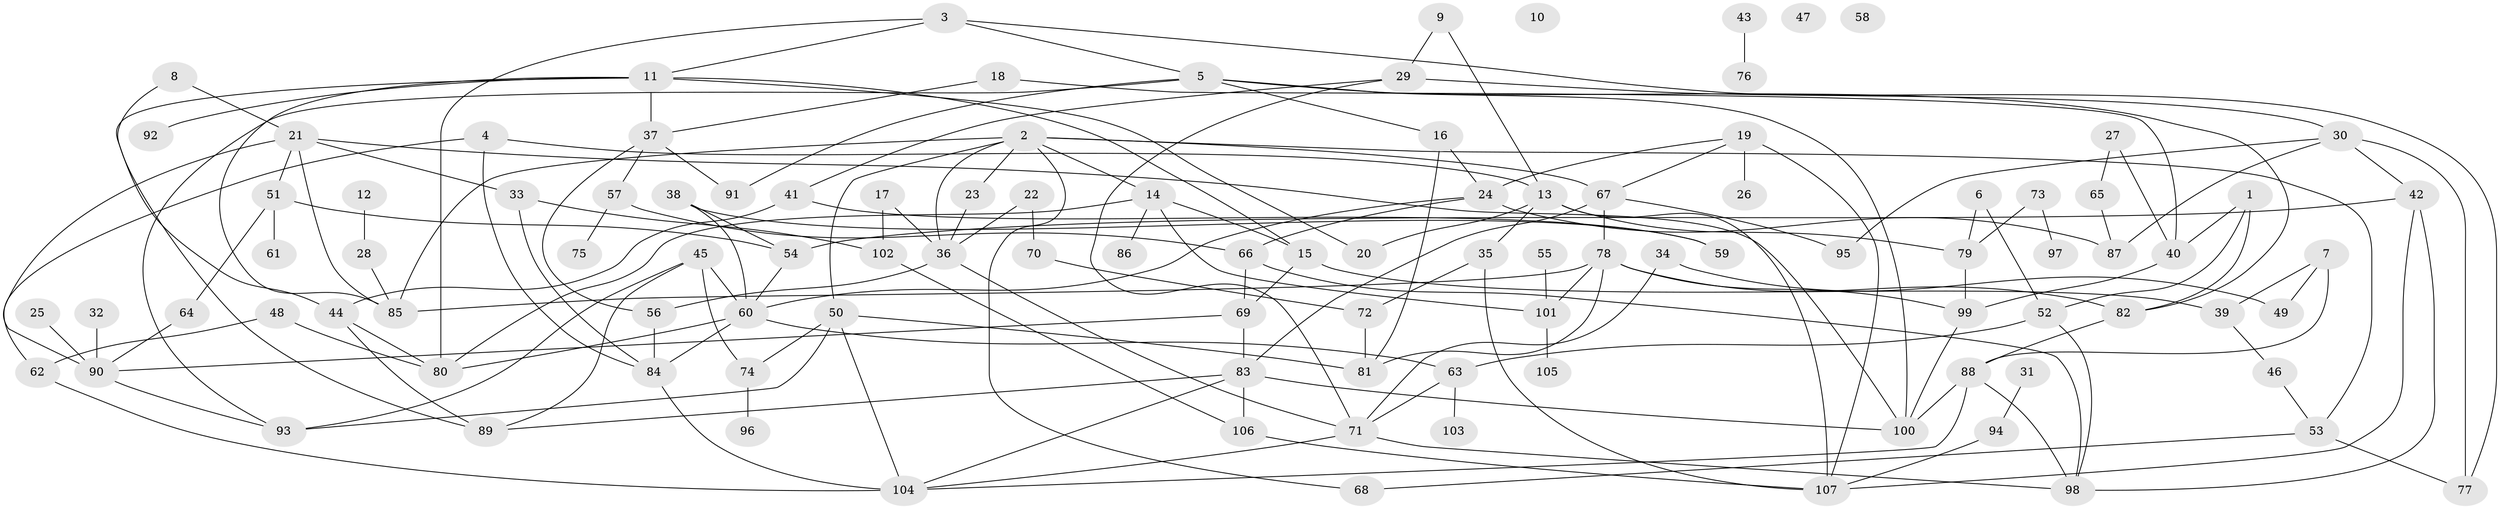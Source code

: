 // coarse degree distribution, {3: 0.16666666666666666, 13: 0.047619047619047616, 14: 0.023809523809523808, 7: 0.023809523809523808, 4: 0.11904761904761904, 10: 0.047619047619047616, 8: 0.09523809523809523, 0: 0.09523809523809523, 1: 0.16666666666666666, 2: 0.11904761904761904, 5: 0.047619047619047616, 9: 0.023809523809523808, 12: 0.023809523809523808}
// Generated by graph-tools (version 1.1) at 2025/16/03/04/25 18:16:37]
// undirected, 107 vertices, 173 edges
graph export_dot {
graph [start="1"]
  node [color=gray90,style=filled];
  1;
  2;
  3;
  4;
  5;
  6;
  7;
  8;
  9;
  10;
  11;
  12;
  13;
  14;
  15;
  16;
  17;
  18;
  19;
  20;
  21;
  22;
  23;
  24;
  25;
  26;
  27;
  28;
  29;
  30;
  31;
  32;
  33;
  34;
  35;
  36;
  37;
  38;
  39;
  40;
  41;
  42;
  43;
  44;
  45;
  46;
  47;
  48;
  49;
  50;
  51;
  52;
  53;
  54;
  55;
  56;
  57;
  58;
  59;
  60;
  61;
  62;
  63;
  64;
  65;
  66;
  67;
  68;
  69;
  70;
  71;
  72;
  73;
  74;
  75;
  76;
  77;
  78;
  79;
  80;
  81;
  82;
  83;
  84;
  85;
  86;
  87;
  88;
  89;
  90;
  91;
  92;
  93;
  94;
  95;
  96;
  97;
  98;
  99;
  100;
  101;
  102;
  103;
  104;
  105;
  106;
  107;
  1 -- 40;
  1 -- 52;
  1 -- 82;
  2 -- 14;
  2 -- 23;
  2 -- 36;
  2 -- 50;
  2 -- 53;
  2 -- 67;
  2 -- 68;
  2 -- 85;
  3 -- 5;
  3 -- 11;
  3 -- 77;
  3 -- 80;
  4 -- 13;
  4 -- 62;
  4 -- 84;
  5 -- 16;
  5 -- 82;
  5 -- 91;
  5 -- 93;
  5 -- 100;
  6 -- 52;
  6 -- 79;
  7 -- 39;
  7 -- 49;
  7 -- 88;
  8 -- 21;
  8 -- 44;
  9 -- 13;
  9 -- 29;
  11 -- 15;
  11 -- 20;
  11 -- 37;
  11 -- 85;
  11 -- 89;
  11 -- 92;
  12 -- 28;
  13 -- 20;
  13 -- 35;
  13 -- 79;
  13 -- 107;
  14 -- 15;
  14 -- 80;
  14 -- 86;
  14 -- 101;
  15 -- 39;
  15 -- 69;
  16 -- 24;
  16 -- 81;
  17 -- 36;
  17 -- 102;
  18 -- 37;
  18 -- 40;
  19 -- 24;
  19 -- 26;
  19 -- 67;
  19 -- 107;
  21 -- 33;
  21 -- 51;
  21 -- 85;
  21 -- 90;
  21 -- 100;
  22 -- 36;
  22 -- 70;
  23 -- 36;
  24 -- 60;
  24 -- 66;
  24 -- 87;
  25 -- 90;
  27 -- 40;
  27 -- 65;
  28 -- 85;
  29 -- 30;
  29 -- 41;
  29 -- 71;
  30 -- 42;
  30 -- 77;
  30 -- 87;
  30 -- 95;
  31 -- 94;
  32 -- 90;
  33 -- 84;
  33 -- 102;
  34 -- 49;
  34 -- 71;
  35 -- 72;
  35 -- 107;
  36 -- 56;
  36 -- 71;
  37 -- 56;
  37 -- 57;
  37 -- 91;
  38 -- 54;
  38 -- 59;
  38 -- 60;
  39 -- 46;
  40 -- 99;
  41 -- 44;
  41 -- 59;
  42 -- 54;
  42 -- 98;
  42 -- 107;
  43 -- 76;
  44 -- 80;
  44 -- 89;
  45 -- 60;
  45 -- 74;
  45 -- 89;
  45 -- 93;
  46 -- 53;
  48 -- 62;
  48 -- 80;
  50 -- 74;
  50 -- 81;
  50 -- 93;
  50 -- 104;
  51 -- 54;
  51 -- 61;
  51 -- 64;
  52 -- 63;
  52 -- 98;
  53 -- 68;
  53 -- 77;
  54 -- 60;
  55 -- 101;
  56 -- 84;
  57 -- 66;
  57 -- 75;
  60 -- 63;
  60 -- 80;
  60 -- 84;
  62 -- 104;
  63 -- 71;
  63 -- 103;
  64 -- 90;
  65 -- 87;
  66 -- 69;
  66 -- 98;
  67 -- 78;
  67 -- 83;
  67 -- 95;
  69 -- 83;
  69 -- 90;
  70 -- 72;
  71 -- 98;
  71 -- 104;
  72 -- 81;
  73 -- 79;
  73 -- 97;
  74 -- 96;
  78 -- 81;
  78 -- 82;
  78 -- 85;
  78 -- 99;
  78 -- 101;
  79 -- 99;
  82 -- 88;
  83 -- 89;
  83 -- 100;
  83 -- 104;
  83 -- 106;
  84 -- 104;
  88 -- 98;
  88 -- 100;
  88 -- 104;
  90 -- 93;
  94 -- 107;
  99 -- 100;
  101 -- 105;
  102 -- 106;
  106 -- 107;
}
